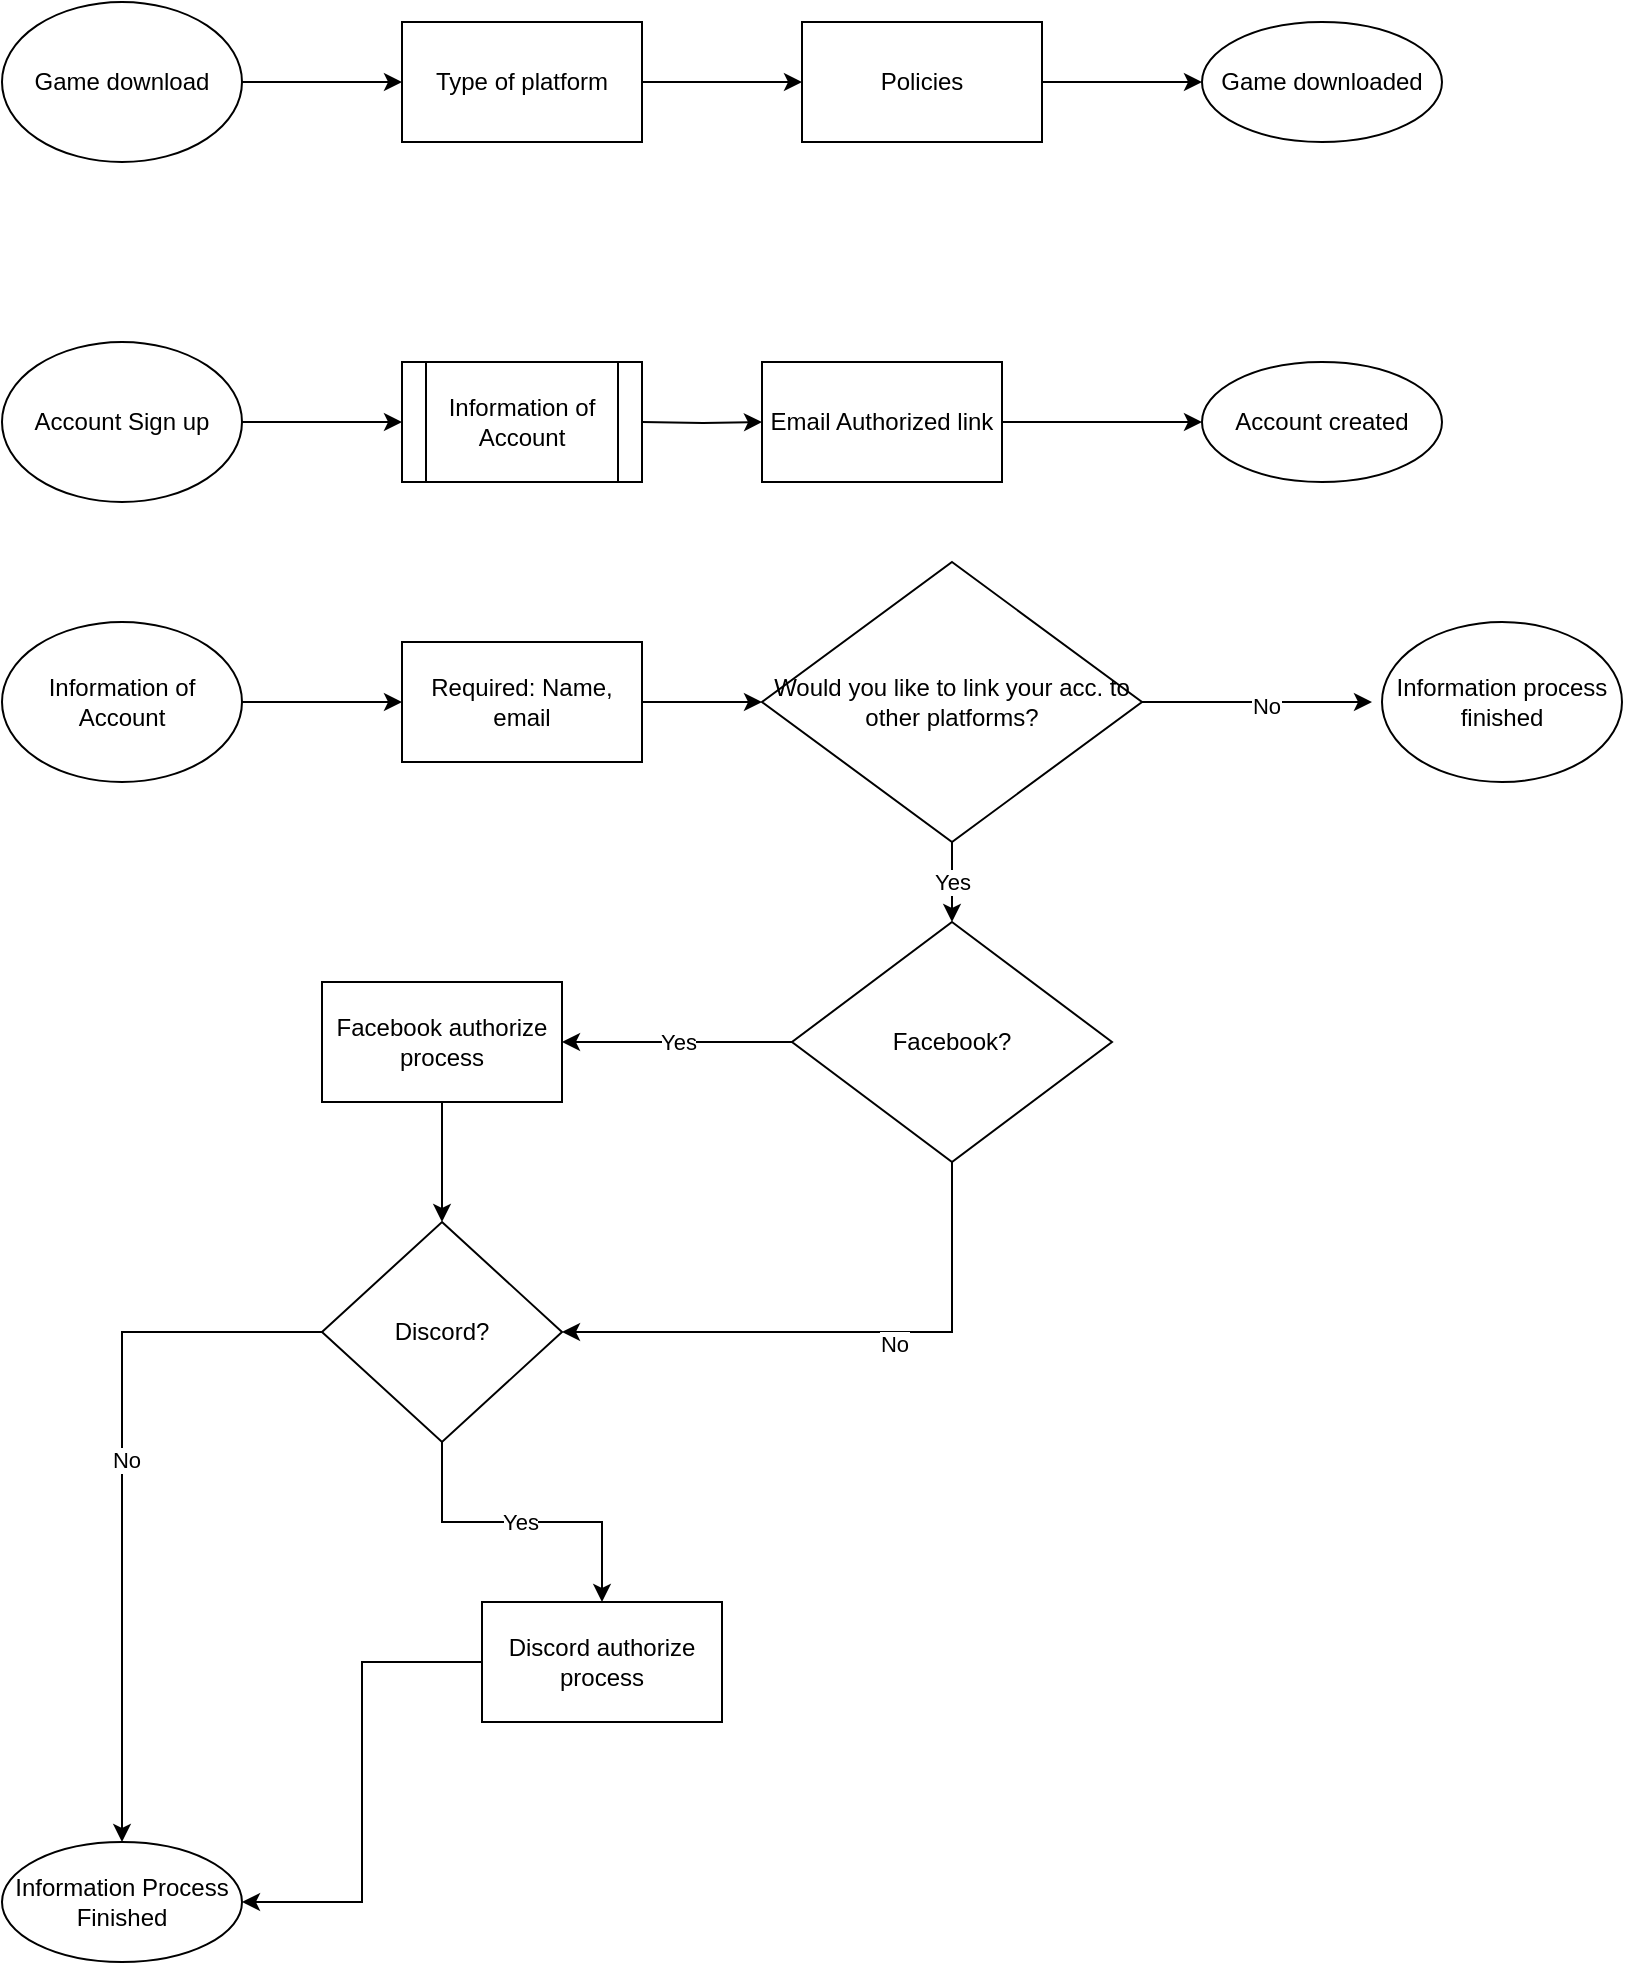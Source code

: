 <mxfile version="16.1.0" type="github">
  <diagram id="vez03-mE5HUtkDIlK7xA" name="Page-1">
    <mxGraphModel dx="777" dy="561" grid="1" gridSize="10" guides="1" tooltips="1" connect="1" arrows="1" fold="1" page="1" pageScale="1" pageWidth="850" pageHeight="1100" math="0" shadow="0">
      <root>
        <mxCell id="0" />
        <mxCell id="1" parent="0" />
        <mxCell id="t-SdccuFHKq_KUxfnKXr-3" value="" style="edgeStyle=orthogonalEdgeStyle;rounded=0;orthogonalLoop=1;jettySize=auto;html=1;" edge="1" parent="1" source="t-SdccuFHKq_KUxfnKXr-1" target="t-SdccuFHKq_KUxfnKXr-2">
          <mxGeometry relative="1" as="geometry" />
        </mxCell>
        <mxCell id="t-SdccuFHKq_KUxfnKXr-1" value="Game download" style="ellipse;whiteSpace=wrap;html=1;" vertex="1" parent="1">
          <mxGeometry x="30" y="110" width="120" height="80" as="geometry" />
        </mxCell>
        <mxCell id="t-SdccuFHKq_KUxfnKXr-7" value="" style="edgeStyle=orthogonalEdgeStyle;rounded=0;orthogonalLoop=1;jettySize=auto;html=1;" edge="1" parent="1" source="t-SdccuFHKq_KUxfnKXr-2" target="t-SdccuFHKq_KUxfnKXr-6">
          <mxGeometry relative="1" as="geometry" />
        </mxCell>
        <mxCell id="t-SdccuFHKq_KUxfnKXr-2" value="Type of platform" style="whiteSpace=wrap;html=1;" vertex="1" parent="1">
          <mxGeometry x="230" y="120" width="120" height="60" as="geometry" />
        </mxCell>
        <mxCell id="t-SdccuFHKq_KUxfnKXr-9" value="" style="edgeStyle=orthogonalEdgeStyle;rounded=0;orthogonalLoop=1;jettySize=auto;html=1;" edge="1" parent="1" source="t-SdccuFHKq_KUxfnKXr-6" target="t-SdccuFHKq_KUxfnKXr-8">
          <mxGeometry relative="1" as="geometry" />
        </mxCell>
        <mxCell id="t-SdccuFHKq_KUxfnKXr-6" value="Policies" style="whiteSpace=wrap;html=1;" vertex="1" parent="1">
          <mxGeometry x="430" y="120" width="120" height="60" as="geometry" />
        </mxCell>
        <mxCell id="t-SdccuFHKq_KUxfnKXr-8" value="Game downloaded" style="ellipse;whiteSpace=wrap;html=1;" vertex="1" parent="1">
          <mxGeometry x="630" y="120" width="120" height="60" as="geometry" />
        </mxCell>
        <mxCell id="t-SdccuFHKq_KUxfnKXr-12" value="" style="edgeStyle=orthogonalEdgeStyle;rounded=0;orthogonalLoop=1;jettySize=auto;html=1;" edge="1" parent="1" source="t-SdccuFHKq_KUxfnKXr-10">
          <mxGeometry relative="1" as="geometry">
            <mxPoint x="230" y="320" as="targetPoint" />
          </mxGeometry>
        </mxCell>
        <mxCell id="t-SdccuFHKq_KUxfnKXr-10" value="Account Sign up" style="ellipse;whiteSpace=wrap;html=1;" vertex="1" parent="1">
          <mxGeometry x="30" y="280" width="120" height="80" as="geometry" />
        </mxCell>
        <mxCell id="t-SdccuFHKq_KUxfnKXr-22" value="" style="edgeStyle=orthogonalEdgeStyle;rounded=0;orthogonalLoop=1;jettySize=auto;html=1;" edge="1" parent="1" target="t-SdccuFHKq_KUxfnKXr-21">
          <mxGeometry relative="1" as="geometry">
            <mxPoint x="350" y="320" as="sourcePoint" />
          </mxGeometry>
        </mxCell>
        <mxCell id="t-SdccuFHKq_KUxfnKXr-26" value="" style="edgeStyle=orthogonalEdgeStyle;rounded=0;orthogonalLoop=1;jettySize=auto;html=1;" edge="1" parent="1" source="t-SdccuFHKq_KUxfnKXr-21" target="t-SdccuFHKq_KUxfnKXr-25">
          <mxGeometry relative="1" as="geometry" />
        </mxCell>
        <mxCell id="t-SdccuFHKq_KUxfnKXr-21" value="Email Authorized link" style="whiteSpace=wrap;html=1;" vertex="1" parent="1">
          <mxGeometry x="410" y="290" width="120" height="60" as="geometry" />
        </mxCell>
        <mxCell id="t-SdccuFHKq_KUxfnKXr-25" value="Account created" style="ellipse;whiteSpace=wrap;html=1;" vertex="1" parent="1">
          <mxGeometry x="630" y="290" width="120" height="60" as="geometry" />
        </mxCell>
        <mxCell id="t-SdccuFHKq_KUxfnKXr-27" value="Information of Account" style="shape=process;whiteSpace=wrap;html=1;backgroundOutline=1;" vertex="1" parent="1">
          <mxGeometry x="230" y="290" width="120" height="60" as="geometry" />
        </mxCell>
        <mxCell id="t-SdccuFHKq_KUxfnKXr-30" value="" style="edgeStyle=orthogonalEdgeStyle;rounded=0;orthogonalLoop=1;jettySize=auto;html=1;" edge="1" parent="1" source="t-SdccuFHKq_KUxfnKXr-28" target="t-SdccuFHKq_KUxfnKXr-29">
          <mxGeometry relative="1" as="geometry" />
        </mxCell>
        <mxCell id="t-SdccuFHKq_KUxfnKXr-28" value="Information of Account" style="ellipse;whiteSpace=wrap;html=1;" vertex="1" parent="1">
          <mxGeometry x="30" y="420" width="120" height="80" as="geometry" />
        </mxCell>
        <mxCell id="t-SdccuFHKq_KUxfnKXr-34" value="" style="edgeStyle=orthogonalEdgeStyle;rounded=0;orthogonalLoop=1;jettySize=auto;html=1;" edge="1" parent="1" source="t-SdccuFHKq_KUxfnKXr-29" target="t-SdccuFHKq_KUxfnKXr-33">
          <mxGeometry relative="1" as="geometry" />
        </mxCell>
        <mxCell id="t-SdccuFHKq_KUxfnKXr-29" value="Required: Name, email" style="whiteSpace=wrap;html=1;" vertex="1" parent="1">
          <mxGeometry x="230" y="430" width="120" height="60" as="geometry" />
        </mxCell>
        <mxCell id="t-SdccuFHKq_KUxfnKXr-38" value="" style="edgeStyle=orthogonalEdgeStyle;rounded=0;orthogonalLoop=1;jettySize=auto;html=1;" edge="1" parent="1" source="t-SdccuFHKq_KUxfnKXr-33" target="t-SdccuFHKq_KUxfnKXr-37">
          <mxGeometry relative="1" as="geometry" />
        </mxCell>
        <mxCell id="t-SdccuFHKq_KUxfnKXr-41" value="Yes&lt;br&gt;" style="edgeLabel;html=1;align=center;verticalAlign=middle;resizable=0;points=[];" vertex="1" connectable="0" parent="t-SdccuFHKq_KUxfnKXr-38">
          <mxGeometry x="0.36" relative="1" as="geometry">
            <mxPoint y="-7" as="offset" />
          </mxGeometry>
        </mxCell>
        <mxCell id="t-SdccuFHKq_KUxfnKXr-43" value="" style="edgeStyle=orthogonalEdgeStyle;rounded=0;orthogonalLoop=1;jettySize=auto;html=1;" edge="1" parent="1" source="t-SdccuFHKq_KUxfnKXr-33">
          <mxGeometry relative="1" as="geometry">
            <mxPoint x="715" y="460" as="targetPoint" />
          </mxGeometry>
        </mxCell>
        <mxCell id="t-SdccuFHKq_KUxfnKXr-44" value="No" style="edgeLabel;html=1;align=center;verticalAlign=middle;resizable=0;points=[];" vertex="1" connectable="0" parent="t-SdccuFHKq_KUxfnKXr-43">
          <mxGeometry x="0.078" y="-1" relative="1" as="geometry">
            <mxPoint as="offset" />
          </mxGeometry>
        </mxCell>
        <mxCell id="t-SdccuFHKq_KUxfnKXr-33" value="Would you like to link your acc. to other platforms?" style="rhombus;whiteSpace=wrap;html=1;" vertex="1" parent="1">
          <mxGeometry x="410" y="390" width="190" height="140" as="geometry" />
        </mxCell>
        <mxCell id="t-SdccuFHKq_KUxfnKXr-40" value="Yes" style="edgeStyle=orthogonalEdgeStyle;rounded=0;orthogonalLoop=1;jettySize=auto;html=1;" edge="1" parent="1" source="t-SdccuFHKq_KUxfnKXr-37" target="t-SdccuFHKq_KUxfnKXr-39">
          <mxGeometry relative="1" as="geometry" />
        </mxCell>
        <mxCell id="t-SdccuFHKq_KUxfnKXr-47" value="" style="edgeStyle=orthogonalEdgeStyle;rounded=0;orthogonalLoop=1;jettySize=auto;html=1;exitX=0.5;exitY=1;exitDx=0;exitDy=0;entryX=1;entryY=0.5;entryDx=0;entryDy=0;" edge="1" parent="1" source="t-SdccuFHKq_KUxfnKXr-37" target="t-SdccuFHKq_KUxfnKXr-49">
          <mxGeometry relative="1" as="geometry">
            <mxPoint x="710" y="630" as="targetPoint" />
          </mxGeometry>
        </mxCell>
        <mxCell id="t-SdccuFHKq_KUxfnKXr-48" value="No" style="edgeLabel;html=1;align=center;verticalAlign=middle;resizable=0;points=[];" vertex="1" connectable="0" parent="t-SdccuFHKq_KUxfnKXr-47">
          <mxGeometry x="-0.183" y="3" relative="1" as="geometry">
            <mxPoint y="3" as="offset" />
          </mxGeometry>
        </mxCell>
        <mxCell id="t-SdccuFHKq_KUxfnKXr-37" value="Facebook?" style="rhombus;whiteSpace=wrap;html=1;" vertex="1" parent="1">
          <mxGeometry x="425" y="570" width="160" height="120" as="geometry" />
        </mxCell>
        <mxCell id="t-SdccuFHKq_KUxfnKXr-50" value="" style="edgeStyle=orthogonalEdgeStyle;rounded=0;orthogonalLoop=1;jettySize=auto;html=1;" edge="1" parent="1" source="t-SdccuFHKq_KUxfnKXr-39" target="t-SdccuFHKq_KUxfnKXr-49">
          <mxGeometry relative="1" as="geometry" />
        </mxCell>
        <mxCell id="t-SdccuFHKq_KUxfnKXr-39" value="Facebook authorize process" style="whiteSpace=wrap;html=1;" vertex="1" parent="1">
          <mxGeometry x="190" y="600" width="120" height="60" as="geometry" />
        </mxCell>
        <mxCell id="t-SdccuFHKq_KUxfnKXr-45" value="Information process finished" style="ellipse;whiteSpace=wrap;html=1;" vertex="1" parent="1">
          <mxGeometry x="720" y="420" width="120" height="80" as="geometry" />
        </mxCell>
        <mxCell id="t-SdccuFHKq_KUxfnKXr-52" value="" style="edgeStyle=orthogonalEdgeStyle;rounded=0;orthogonalLoop=1;jettySize=auto;html=1;exitX=0.5;exitY=1;exitDx=0;exitDy=0;" edge="1" parent="1" source="t-SdccuFHKq_KUxfnKXr-49" target="t-SdccuFHKq_KUxfnKXr-51">
          <mxGeometry relative="1" as="geometry" />
        </mxCell>
        <mxCell id="t-SdccuFHKq_KUxfnKXr-53" value="Yes" style="edgeLabel;html=1;align=center;verticalAlign=middle;resizable=0;points=[];" vertex="1" connectable="0" parent="t-SdccuFHKq_KUxfnKXr-52">
          <mxGeometry x="-0.025" y="-4" relative="1" as="geometry">
            <mxPoint x="1" y="-4" as="offset" />
          </mxGeometry>
        </mxCell>
        <mxCell id="t-SdccuFHKq_KUxfnKXr-57" style="edgeStyle=orthogonalEdgeStyle;rounded=0;orthogonalLoop=1;jettySize=auto;html=1;exitX=0;exitY=0.5;exitDx=0;exitDy=0;entryX=0.5;entryY=0;entryDx=0;entryDy=0;" edge="1" parent="1" source="t-SdccuFHKq_KUxfnKXr-49" target="t-SdccuFHKq_KUxfnKXr-55">
          <mxGeometry relative="1" as="geometry">
            <Array as="points">
              <mxPoint x="90" y="775" />
            </Array>
          </mxGeometry>
        </mxCell>
        <mxCell id="t-SdccuFHKq_KUxfnKXr-58" value="No" style="edgeLabel;html=1;align=center;verticalAlign=middle;resizable=0;points=[];" vertex="1" connectable="0" parent="t-SdccuFHKq_KUxfnKXr-57">
          <mxGeometry x="-0.075" y="2" relative="1" as="geometry">
            <mxPoint as="offset" />
          </mxGeometry>
        </mxCell>
        <mxCell id="t-SdccuFHKq_KUxfnKXr-49" value="Discord?" style="rhombus;whiteSpace=wrap;html=1;" vertex="1" parent="1">
          <mxGeometry x="190" y="720" width="120" height="110" as="geometry" />
        </mxCell>
        <mxCell id="t-SdccuFHKq_KUxfnKXr-56" value="" style="edgeStyle=orthogonalEdgeStyle;rounded=0;orthogonalLoop=1;jettySize=auto;html=1;entryX=1;entryY=0.5;entryDx=0;entryDy=0;" edge="1" parent="1" source="t-SdccuFHKq_KUxfnKXr-51" target="t-SdccuFHKq_KUxfnKXr-55">
          <mxGeometry relative="1" as="geometry" />
        </mxCell>
        <mxCell id="t-SdccuFHKq_KUxfnKXr-51" value="Discord authorize process" style="whiteSpace=wrap;html=1;" vertex="1" parent="1">
          <mxGeometry x="270" y="910" width="120" height="60" as="geometry" />
        </mxCell>
        <mxCell id="t-SdccuFHKq_KUxfnKXr-55" value="Information Process Finished" style="ellipse;whiteSpace=wrap;html=1;" vertex="1" parent="1">
          <mxGeometry x="30" y="1030" width="120" height="60" as="geometry" />
        </mxCell>
      </root>
    </mxGraphModel>
  </diagram>
</mxfile>
